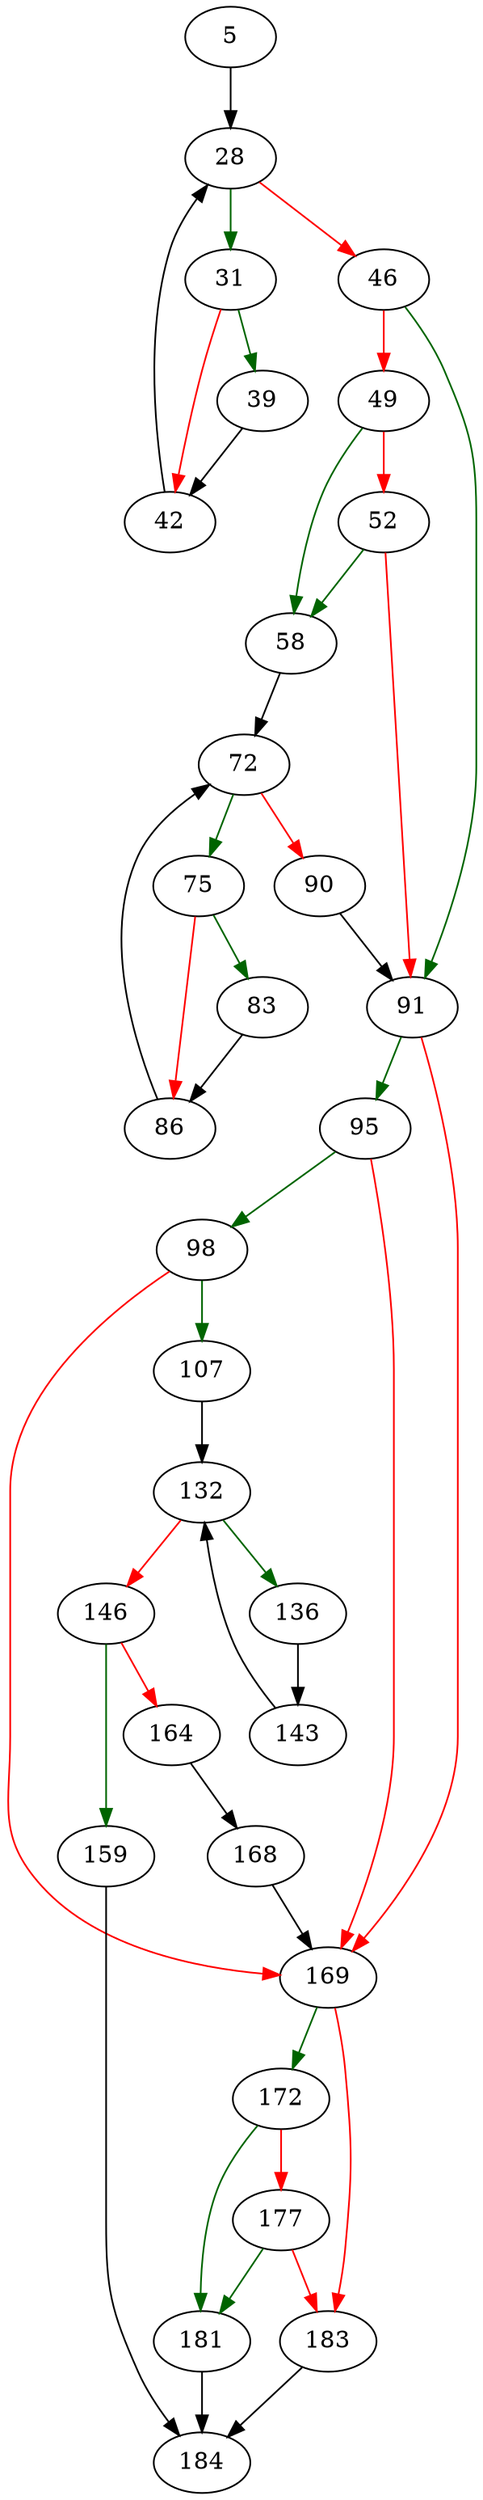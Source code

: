 strict digraph "sqlite3FindFunction" {
	// Node definitions.
	5 [entry=true];
	28;
	31;
	46;
	39;
	42;
	91;
	49;
	58;
	52;
	72;
	75;
	90;
	83;
	86;
	95;
	169;
	98;
	107;
	132;
	136;
	146;
	143;
	159;
	164;
	184;
	168;
	172;
	183;
	181;
	177;

	// Edge definitions.
	5 -> 28;
	28 -> 31 [
		color=darkgreen
		cond=true
	];
	28 -> 46 [
		color=red
		cond=false
	];
	31 -> 39 [
		color=darkgreen
		cond=true
	];
	31 -> 42 [
		color=red
		cond=false
	];
	46 -> 91 [
		color=darkgreen
		cond=true
	];
	46 -> 49 [
		color=red
		cond=false
	];
	39 -> 42;
	42 -> 28;
	91 -> 95 [
		color=darkgreen
		cond=true
	];
	91 -> 169 [
		color=red
		cond=false
	];
	49 -> 58 [
		color=darkgreen
		cond=true
	];
	49 -> 52 [
		color=red
		cond=false
	];
	58 -> 72;
	52 -> 91 [
		color=red
		cond=false
	];
	52 -> 58 [
		color=darkgreen
		cond=true
	];
	72 -> 75 [
		color=darkgreen
		cond=true
	];
	72 -> 90 [
		color=red
		cond=false
	];
	75 -> 83 [
		color=darkgreen
		cond=true
	];
	75 -> 86 [
		color=red
		cond=false
	];
	90 -> 91;
	83 -> 86;
	86 -> 72;
	95 -> 169 [
		color=red
		cond=false
	];
	95 -> 98 [
		color=darkgreen
		cond=true
	];
	169 -> 172 [
		color=darkgreen
		cond=true
	];
	169 -> 183 [
		color=red
		cond=false
	];
	98 -> 169 [
		color=red
		cond=false
	];
	98 -> 107 [
		color=darkgreen
		cond=true
	];
	107 -> 132;
	132 -> 136 [
		color=darkgreen
		cond=true
	];
	132 -> 146 [
		color=red
		cond=false
	];
	136 -> 143;
	146 -> 159 [
		color=darkgreen
		cond=true
	];
	146 -> 164 [
		color=red
		cond=false
	];
	143 -> 132;
	159 -> 184;
	164 -> 168;
	168 -> 169;
	172 -> 181 [
		color=darkgreen
		cond=true
	];
	172 -> 177 [
		color=red
		cond=false
	];
	183 -> 184;
	181 -> 184;
	177 -> 183 [
		color=red
		cond=false
	];
	177 -> 181 [
		color=darkgreen
		cond=true
	];
}